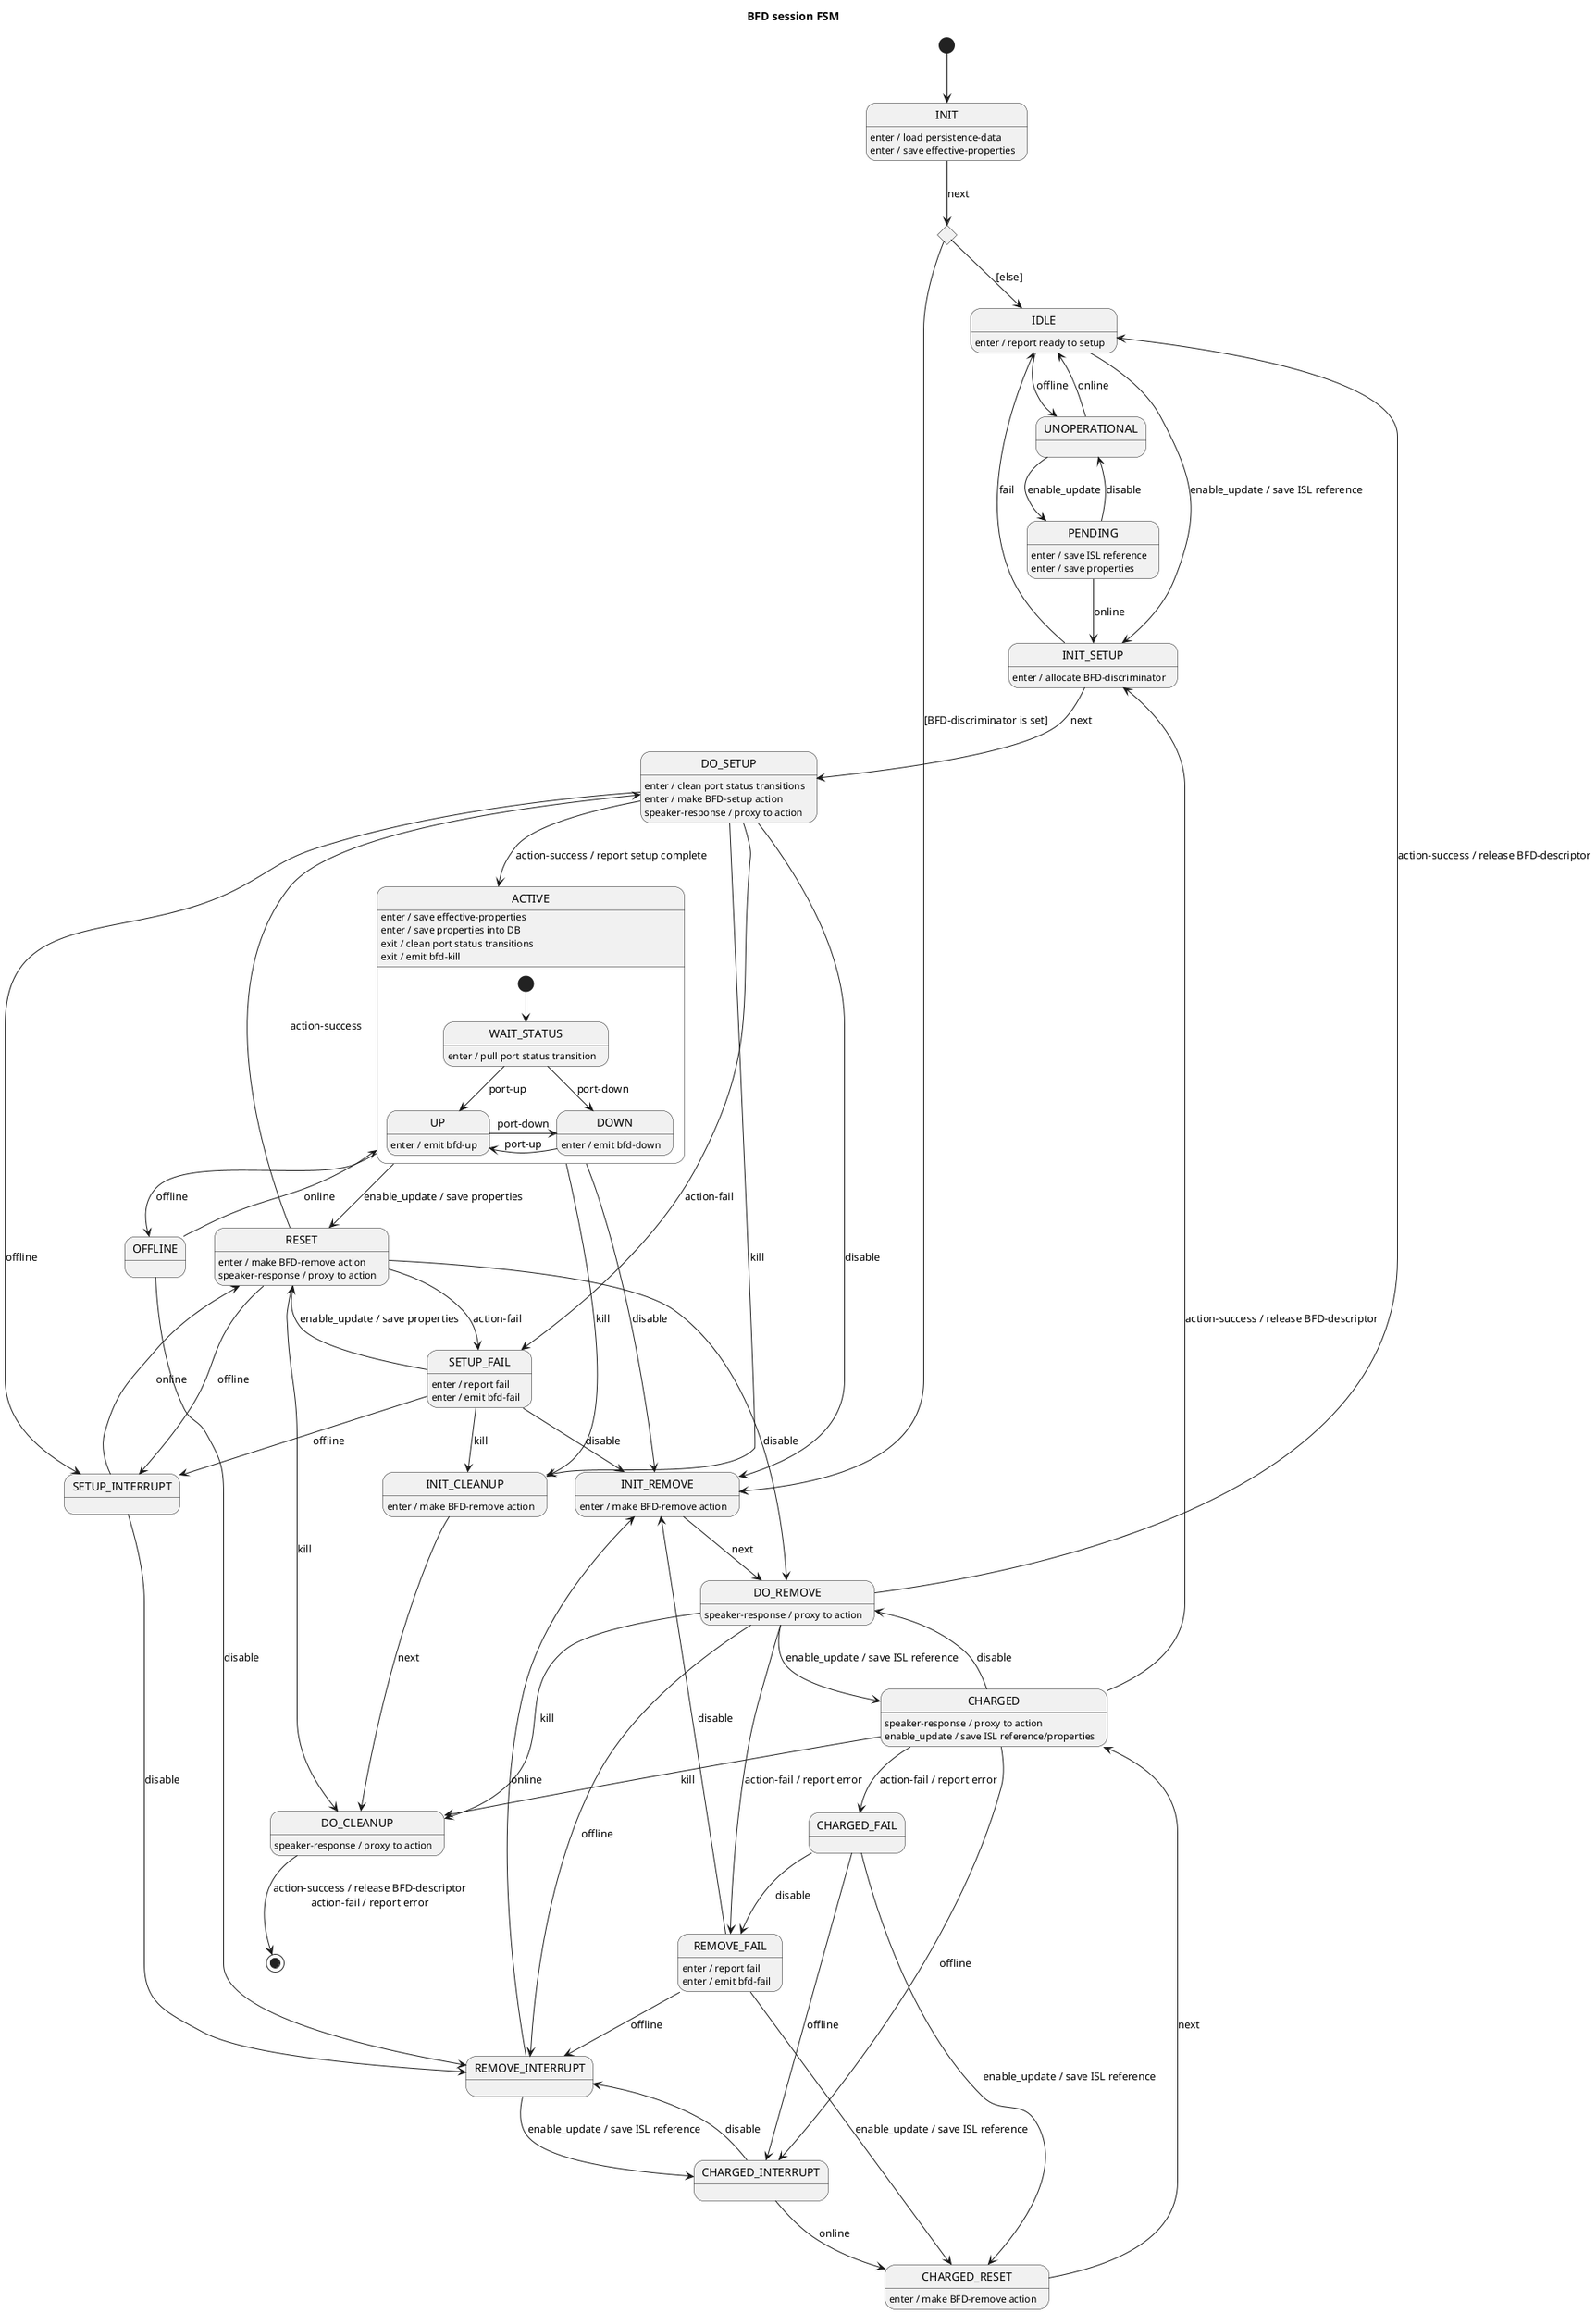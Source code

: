 Internal data
* ISL reference
* BFD descriptor
* port status monitor
* BFD properties
* BFD properties (effective)
* action

Internal signals
* fail

Input signals
* online
* offline
* port-up
* port-down
* enable_update (ISL-FSM)
* disable (ISL-FSM)
* speaker-response
* action-success
* action-fail

Output signals
* bfd-up
* bfd-down
* bfd-kill

@startuml bfd-port-FSM
title BFD session FSM

[*] --> INIT

state initChoice <<choice>>
INIT --> initChoice : next
INIT : enter / load persistence-data
INIT : enter / save effective-properties

initChoice --> IDLE : [else]
initChoice --> INIT_REMOVE : [BFD-discriminator is set]

IDLE --> INIT_SETUP : enable_update / save ISL reference
IDLE --> UNOPERATIONAL : offline
IDLE : enter / report ready to setup

UNOPERATIONAL --> IDLE : online
UNOPERATIONAL --> PENDING : enable_update

PENDING --> UNOPERATIONAL : disable
PENDING --> INIT_SETUP : online
PENDING : enter / save ISL reference
PENDING : enter / save properties

INIT_SETUP --> IDLE : fail
INIT_SETUP --> DO_SETUP : next
INIT_SETUP : enter / allocate BFD-discriminator

DO_SETUP --> ACTIVE : action-success / report setup complete
DO_SETUP --> INIT_REMOVE : disable
DO_SETUP --> SETUP_FAIL : action-fail
DO_SETUP --> SETUP_INTERRUPT : offline
DO_SETUP --> INIT_CLEANUP : kill
DO_SETUP : enter / clean port status transitions
DO_SETUP : enter / make BFD-setup action
DO_SETUP : speaker-response / proxy to action

SETUP_FAIL --> INIT_REMOVE : disable
SETUP_FAIL --> SETUP_INTERRUPT : offline
SETUP_FAIL --> INIT_CLEANUP : kill
SETUP_FAIL --> RESET : enable_update / save properties
SETUP_FAIL : enter / report fail
SETUP_FAIL : enter / emit bfd-fail

SETUP_INTERRUPT --> RESET : online
SETUP_INTERRUPT --> REMOVE_INTERRUPT : disable

RESET --> DO_SETUP : action-success
RESET --> SETUP_INTERRUPT : offline
RESET --> SETUP_FAIL : action-fail
RESET --> DO_REMOVE : disable
RESET --> DO_CLEANUP : kill
RESET : enter / make BFD-remove action
RESET : speaker-response / proxy to action

state ACTIVE {
    [*] --> WAIT_STATUS

    WAIT_STATUS --> UP : port-up
    WAIT_STATUS --> DOWN : port-down
    WAIT_STATUS : enter / pull port status transition

    UP -r-> DOWN : port-down
    UP : enter / emit bfd-up

    DOWN -l-> UP : port-up
    DOWN : enter / emit bfd-down
}
ACTIVE --> OFFLINE : offline
ACTIVE --> INIT_REMOVE : disable
ACTIVE --> INIT_CLEANUP : kill
ACTIVE --> RESET : enable_update / save properties
ACTIVE : enter / save effective-properties
ACTIVE : enter / save properties into DB
ACTIVE : exit / clean port status transitions
ACTIVE : exit / emit bfd-kill

OFFLINE --> ACTIVE : online
OFFLINE --> REMOVE_INTERRUPT : disable

INIT_REMOVE --> DO_REMOVE : next
INIT_REMOVE : enter / make BFD-remove action

DO_REMOVE --> IDLE : action-success / release BFD-descriptor
DO_REMOVE --> REMOVE_FAIL : action-fail / report error
DO_REMOVE --> REMOVE_INTERRUPT : offline
DO_REMOVE --> DO_CLEANUP : kill
DO_REMOVE --> CHARGED : enable_update / save ISL reference
DO_REMOVE : speaker-response / proxy to action

REMOVE_FAIL --> CHARGED_RESET: enable_update / save ISL reference
REMOVE_FAIL --> REMOVE_INTERRUPT : offline
REMOVE_FAIL --> INIT_REMOVE : disable
REMOVE_FAIL : enter / report fail
REMOVE_FAIL : enter / emit bfd-fail

REMOVE_INTERRUPT --> INIT_REMOVE : online
REMOVE_INTERRUPT --> CHARGED_INTERRUPT : enable_update / save ISL reference

CHARGED --> INIT_SETUP : action-success / release BFD-descriptor
CHARGED --> CHARGED_FAIL : action-fail / report error
CHARGED --> DO_REMOVE : disable
CHARGED --> CHARGED_INTERRUPT : offline
CHARGED --> DO_CLEANUP : kill
CHARGED : speaker-response / proxy to action
CHARGED : enable_update / save ISL reference/properties

CHARGED_FAIL --> CHARGED_INTERRUPT : offline
CHARGED_FAIL --> REMOVE_FAIL : disable
CHARGED_FAIL --> CHARGED_RESET: enable_update / save ISL reference

CHARGED_INTERRUPT --> CHARGED_RESET : online
CHARGED_INTERRUPT --> REMOVE_INTERRUPT : disable

CHARGED_RESET --> CHARGED : next
CHARGED_RESET : enter / make BFD-remove action

INIT_CLEANUP --> DO_CLEANUP : next
INIT_CLEANUP : enter / make BFD-remove action

DO_CLEANUP --> [*] : action-success / release BFD-descriptor\naction-fail / report error
DO_CLEANUP : speaker-response / proxy to action
@enduml
